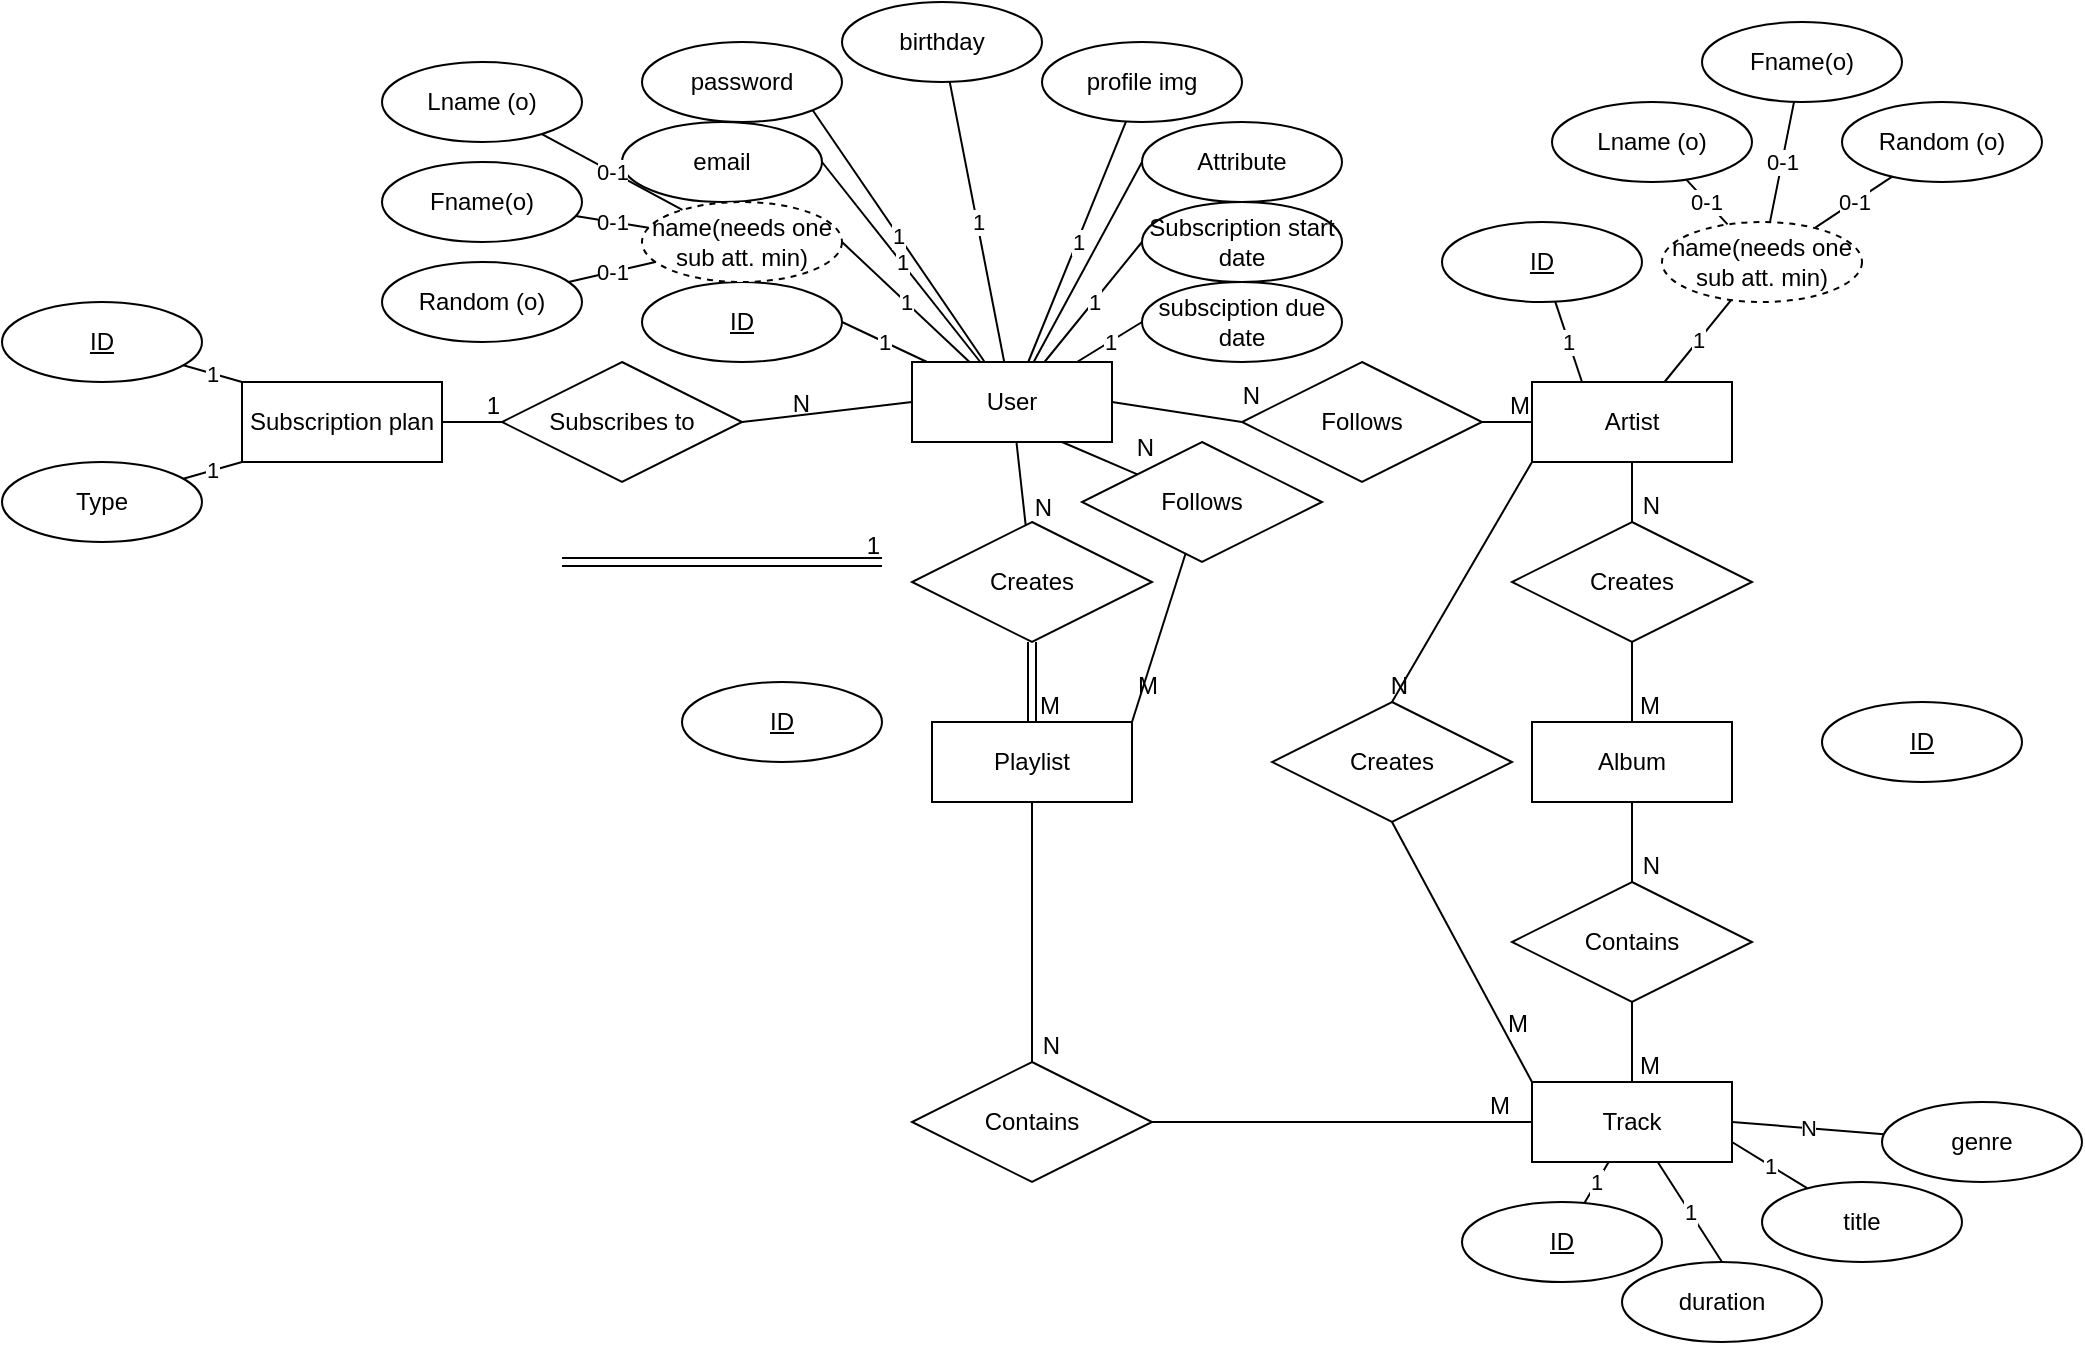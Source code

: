 <mxfile version="24.9.3">
  <diagram id="R2lEEEUBdFMjLlhIrx00" name="Page-1">
    <mxGraphModel dx="1557" dy="643" grid="1" gridSize="10" guides="1" tooltips="1" connect="1" arrows="1" fold="1" page="1" pageScale="1" pageWidth="850" pageHeight="1100" math="0" shadow="0" extFonts="Permanent Marker^https://fonts.googleapis.com/css?family=Permanent+Marker">
      <root>
        <mxCell id="0" />
        <mxCell id="1" parent="0" />
        <mxCell id="yKZ0u5D3wlYWX15F0u5D-1" value="User" style="whiteSpace=wrap;html=1;align=center;" parent="1" vertex="1">
          <mxGeometry x="215" y="420" width="100" height="40" as="geometry" />
        </mxCell>
        <mxCell id="yKZ0u5D3wlYWX15F0u5D-2" value="Subscription plan" style="whiteSpace=wrap;html=1;align=center;" parent="1" vertex="1">
          <mxGeometry x="-120" y="430" width="100" height="40" as="geometry" />
        </mxCell>
        <mxCell id="yKZ0u5D3wlYWX15F0u5D-3" value="Artist" style="whiteSpace=wrap;html=1;align=center;" parent="1" vertex="1">
          <mxGeometry x="525" y="430" width="100" height="40" as="geometry" />
        </mxCell>
        <mxCell id="yKZ0u5D3wlYWX15F0u5D-4" value="Album" style="whiteSpace=wrap;html=1;align=center;" parent="1" vertex="1">
          <mxGeometry x="525" y="600" width="100" height="40" as="geometry" />
        </mxCell>
        <mxCell id="yKZ0u5D3wlYWX15F0u5D-5" value="Track" style="whiteSpace=wrap;html=1;align=center;" parent="1" vertex="1">
          <mxGeometry x="525" y="780" width="100" height="40" as="geometry" />
        </mxCell>
        <mxCell id="yKZ0u5D3wlYWX15F0u5D-6" value="Playlist" style="whiteSpace=wrap;html=1;align=center;" parent="1" vertex="1">
          <mxGeometry x="225" y="600" width="100" height="40" as="geometry" />
        </mxCell>
        <mxCell id="yKZ0u5D3wlYWX15F0u5D-7" value="Creates" style="shape=rhombus;perimeter=rhombusPerimeter;whiteSpace=wrap;html=1;align=center;" parent="1" vertex="1">
          <mxGeometry x="395" y="590" width="120" height="60" as="geometry" />
        </mxCell>
        <mxCell id="yKZ0u5D3wlYWX15F0u5D-11" value="Follows" style="shape=rhombus;perimeter=rhombusPerimeter;whiteSpace=wrap;html=1;align=center;" parent="1" vertex="1">
          <mxGeometry x="300" y="460" width="120" height="60" as="geometry" />
        </mxCell>
        <mxCell id="yKZ0u5D3wlYWX15F0u5D-12" value="Follows" style="shape=rhombus;perimeter=rhombusPerimeter;whiteSpace=wrap;html=1;align=center;" parent="1" vertex="1">
          <mxGeometry x="380" y="420" width="120" height="60" as="geometry" />
        </mxCell>
        <mxCell id="yKZ0u5D3wlYWX15F0u5D-13" value="Creates" style="shape=rhombus;perimeter=rhombusPerimeter;whiteSpace=wrap;html=1;align=center;" parent="1" vertex="1">
          <mxGeometry x="515" y="500" width="120" height="60" as="geometry" />
        </mxCell>
        <mxCell id="yKZ0u5D3wlYWX15F0u5D-14" value="Creates" style="shape=rhombus;perimeter=rhombusPerimeter;whiteSpace=wrap;html=1;align=center;" parent="1" vertex="1">
          <mxGeometry x="215" y="500" width="120" height="60" as="geometry" />
        </mxCell>
        <mxCell id="yKZ0u5D3wlYWX15F0u5D-16" value="Subscribes to" style="shape=rhombus;perimeter=rhombusPerimeter;whiteSpace=wrap;html=1;align=center;" parent="1" vertex="1">
          <mxGeometry x="10" y="420" width="120" height="60" as="geometry" />
        </mxCell>
        <mxCell id="yKZ0u5D3wlYWX15F0u5D-17" value="Contains&lt;span style=&quot;color: rgba(0, 0, 0, 0); font-family: monospace; font-size: 0px; text-align: start; text-wrap-mode: nowrap;&quot;&gt;%3CmxGraphModel%3E%3Croot%3E%3CmxCell%20id%3D%220%22%2F%3E%3CmxCell%20id%3D%221%22%20parent%3D%220%22%2F%3E%3CmxCell%20id%3D%222%22%20value%3D%22Creates%22%20style%3D%22shape%3Drhombus%3Bperimeter%3DrhombusPerimeter%3BwhiteSpace%3Dwrap%3Bhtml%3D1%3Balign%3Dcenter%3B%22%20vertex%3D%221%22%20parent%3D%221%22%3E%3CmxGeometry%20x%3D%22190%22%20y%3D%22190%22%20width%3D%22120%22%20height%3D%2260%22%20as%3D%22geometry%22%2F%3E%3C%2FmxCell%3E%3C%2Froot%3E%3C%2FmxGraphModel%3E&lt;/span&gt;" style="shape=rhombus;perimeter=rhombusPerimeter;whiteSpace=wrap;html=1;align=center;" parent="1" vertex="1">
          <mxGeometry x="515" y="680" width="120" height="60" as="geometry" />
        </mxCell>
        <mxCell id="yKZ0u5D3wlYWX15F0u5D-18" value="Contains&lt;span style=&quot;color: rgba(0, 0, 0, 0); font-family: monospace; font-size: 0px; text-align: start; text-wrap-mode: nowrap;&quot;&gt;%3CmxGraphModel%3E%3Croot%3E%3CmxCell%20id%3D%220%22%2F%3E%3CmxCell%20id%3D%221%22%20parent%3D%220%22%2F%3E%3CmxCell%20id%3D%222%22%20value%3D%22Creates%22%20style%3D%22shape%3Drhombus%3Bperimeter%3DrhombusPerimeter%3BwhiteSpace%3Dwrap%3Bhtml%3D1%3Balign%3Dcenter%3B%22%20vertex%3D%221%22%20parent%3D%221%22%3E%3CmxGeometry%20x%3D%22190%22%20y%3D%22190%22%20width%3D%22120%22%20height%3D%2260%22%20as%3D%22geometry%22%2F%3E%3C%2FmxCell%3E%3C%2Froot%3E%3C%2FmxGraphModel%3E&lt;/span&gt;" style="shape=rhombus;perimeter=rhombusPerimeter;whiteSpace=wrap;html=1;align=center;" parent="1" vertex="1">
          <mxGeometry x="215" y="770" width="120" height="60" as="geometry" />
        </mxCell>
        <mxCell id="yKZ0u5D3wlYWX15F0u5D-19" value="" style="endArrow=none;html=1;rounded=0;" parent="1" source="yKZ0u5D3wlYWX15F0u5D-3" target="yKZ0u5D3wlYWX15F0u5D-13" edge="1">
          <mxGeometry relative="1" as="geometry">
            <mxPoint x="355" y="540" as="sourcePoint" />
            <mxPoint x="515" y="540" as="targetPoint" />
          </mxGeometry>
        </mxCell>
        <mxCell id="yKZ0u5D3wlYWX15F0u5D-20" value="N" style="resizable=0;html=1;whiteSpace=wrap;align=right;verticalAlign=bottom;" parent="yKZ0u5D3wlYWX15F0u5D-19" connectable="0" vertex="1">
          <mxGeometry x="1" relative="1" as="geometry">
            <mxPoint x="15" as="offset" />
          </mxGeometry>
        </mxCell>
        <mxCell id="yKZ0u5D3wlYWX15F0u5D-21" value="" style="endArrow=none;html=1;rounded=0;exitX=1;exitY=0.5;exitDx=0;exitDy=0;entryX=0;entryY=0.5;entryDx=0;entryDy=0;" parent="1" source="yKZ0u5D3wlYWX15F0u5D-1" target="yKZ0u5D3wlYWX15F0u5D-12" edge="1">
          <mxGeometry relative="1" as="geometry">
            <mxPoint x="320" y="440" as="sourcePoint" />
            <mxPoint x="370" y="440" as="targetPoint" />
          </mxGeometry>
        </mxCell>
        <mxCell id="yKZ0u5D3wlYWX15F0u5D-22" value="N" style="resizable=0;html=1;whiteSpace=wrap;align=right;verticalAlign=bottom;" parent="yKZ0u5D3wlYWX15F0u5D-21" connectable="0" vertex="1">
          <mxGeometry x="1" relative="1" as="geometry">
            <mxPoint x="10" y="-5" as="offset" />
          </mxGeometry>
        </mxCell>
        <mxCell id="yKZ0u5D3wlYWX15F0u5D-23" value="" style="endArrow=none;html=1;rounded=0;" parent="1" source="yKZ0u5D3wlYWX15F0u5D-12" target="yKZ0u5D3wlYWX15F0u5D-3" edge="1">
          <mxGeometry relative="1" as="geometry">
            <mxPoint x="490" y="460" as="sourcePoint" />
            <mxPoint x="520" y="470" as="targetPoint" />
          </mxGeometry>
        </mxCell>
        <mxCell id="yKZ0u5D3wlYWX15F0u5D-24" value="M" style="resizable=0;html=1;whiteSpace=wrap;align=right;verticalAlign=bottom;" parent="yKZ0u5D3wlYWX15F0u5D-23" connectable="0" vertex="1">
          <mxGeometry x="1" relative="1" as="geometry" />
        </mxCell>
        <mxCell id="yKZ0u5D3wlYWX15F0u5D-25" value="" style="endArrow=none;html=1;rounded=0;" parent="1" source="yKZ0u5D3wlYWX15F0u5D-13" target="yKZ0u5D3wlYWX15F0u5D-4" edge="1">
          <mxGeometry relative="1" as="geometry">
            <mxPoint x="495" y="450" as="sourcePoint" />
            <mxPoint x="535" y="450" as="targetPoint" />
          </mxGeometry>
        </mxCell>
        <mxCell id="yKZ0u5D3wlYWX15F0u5D-26" value="M" style="resizable=0;html=1;whiteSpace=wrap;align=right;verticalAlign=bottom;" parent="yKZ0u5D3wlYWX15F0u5D-25" connectable="0" vertex="1">
          <mxGeometry x="1" relative="1" as="geometry">
            <mxPoint x="15" as="offset" />
          </mxGeometry>
        </mxCell>
        <mxCell id="yKZ0u5D3wlYWX15F0u5D-27" value="" style="endArrow=none;html=1;rounded=0;" parent="1" source="yKZ0u5D3wlYWX15F0u5D-4" target="yKZ0u5D3wlYWX15F0u5D-17" edge="1">
          <mxGeometry relative="1" as="geometry">
            <mxPoint x="585" y="470" as="sourcePoint" />
            <mxPoint x="585" y="510" as="targetPoint" />
          </mxGeometry>
        </mxCell>
        <mxCell id="yKZ0u5D3wlYWX15F0u5D-28" value="N" style="resizable=0;html=1;whiteSpace=wrap;align=right;verticalAlign=bottom;" parent="yKZ0u5D3wlYWX15F0u5D-27" connectable="0" vertex="1">
          <mxGeometry x="1" relative="1" as="geometry">
            <mxPoint x="15" as="offset" />
          </mxGeometry>
        </mxCell>
        <mxCell id="yKZ0u5D3wlYWX15F0u5D-29" value="" style="endArrow=none;html=1;rounded=0;" parent="1" source="yKZ0u5D3wlYWX15F0u5D-17" target="yKZ0u5D3wlYWX15F0u5D-5" edge="1">
          <mxGeometry relative="1" as="geometry">
            <mxPoint x="585" y="570" as="sourcePoint" />
            <mxPoint x="585" y="610" as="targetPoint" />
          </mxGeometry>
        </mxCell>
        <mxCell id="yKZ0u5D3wlYWX15F0u5D-30" value="M" style="resizable=0;html=1;whiteSpace=wrap;align=right;verticalAlign=bottom;" parent="yKZ0u5D3wlYWX15F0u5D-29" connectable="0" vertex="1">
          <mxGeometry x="1" relative="1" as="geometry">
            <mxPoint x="15" as="offset" />
          </mxGeometry>
        </mxCell>
        <mxCell id="yKZ0u5D3wlYWX15F0u5D-31" value="" style="endArrow=none;html=1;rounded=0;" parent="1" source="yKZ0u5D3wlYWX15F0u5D-1" target="yKZ0u5D3wlYWX15F0u5D-14" edge="1">
          <mxGeometry relative="1" as="geometry">
            <mxPoint x="180" y="490" as="sourcePoint" />
            <mxPoint x="340" y="490" as="targetPoint" />
          </mxGeometry>
        </mxCell>
        <mxCell id="yKZ0u5D3wlYWX15F0u5D-32" value="N" style="resizable=0;html=1;whiteSpace=wrap;align=right;verticalAlign=bottom;" parent="yKZ0u5D3wlYWX15F0u5D-31" connectable="0" vertex="1">
          <mxGeometry x="1" relative="1" as="geometry">
            <mxPoint x="15" as="offset" />
          </mxGeometry>
        </mxCell>
        <mxCell id="yKZ0u5D3wlYWX15F0u5D-33" value="" style="shape=link;html=1;rounded=0;" parent="1" source="yKZ0u5D3wlYWX15F0u5D-14" target="yKZ0u5D3wlYWX15F0u5D-6" edge="1">
          <mxGeometry relative="1" as="geometry">
            <mxPoint x="100" y="600" as="sourcePoint" />
            <mxPoint x="260" y="600" as="targetPoint" />
          </mxGeometry>
        </mxCell>
        <mxCell id="yKZ0u5D3wlYWX15F0u5D-34" value="M" style="resizable=0;html=1;whiteSpace=wrap;align=right;verticalAlign=bottom;" parent="yKZ0u5D3wlYWX15F0u5D-33" connectable="0" vertex="1">
          <mxGeometry x="1" relative="1" as="geometry">
            <mxPoint x="15" as="offset" />
          </mxGeometry>
        </mxCell>
        <mxCell id="yKZ0u5D3wlYWX15F0u5D-35" value="" style="endArrow=none;html=1;rounded=0;entryX=0.5;entryY=0;entryDx=0;entryDy=0;" parent="1" source="yKZ0u5D3wlYWX15F0u5D-6" target="yKZ0u5D3wlYWX15F0u5D-18" edge="1">
          <mxGeometry relative="1" as="geometry">
            <mxPoint x="180" y="710" as="sourcePoint" />
            <mxPoint x="340" y="710" as="targetPoint" />
          </mxGeometry>
        </mxCell>
        <mxCell id="yKZ0u5D3wlYWX15F0u5D-36" value="N" style="resizable=0;html=1;whiteSpace=wrap;align=right;verticalAlign=bottom;" parent="yKZ0u5D3wlYWX15F0u5D-35" connectable="0" vertex="1">
          <mxGeometry x="1" relative="1" as="geometry">
            <mxPoint x="15" as="offset" />
          </mxGeometry>
        </mxCell>
        <mxCell id="yKZ0u5D3wlYWX15F0u5D-37" value="" style="endArrow=none;html=1;rounded=0;exitX=1;exitY=0.5;exitDx=0;exitDy=0;" parent="1" source="yKZ0u5D3wlYWX15F0u5D-18" target="yKZ0u5D3wlYWX15F0u5D-5" edge="1">
          <mxGeometry relative="1" as="geometry">
            <mxPoint x="320" y="710" as="sourcePoint" />
            <mxPoint x="480" y="710" as="targetPoint" />
          </mxGeometry>
        </mxCell>
        <mxCell id="yKZ0u5D3wlYWX15F0u5D-38" value="M" style="resizable=0;html=1;whiteSpace=wrap;align=right;verticalAlign=bottom;" parent="yKZ0u5D3wlYWX15F0u5D-37" connectable="0" vertex="1">
          <mxGeometry x="1" relative="1" as="geometry">
            <mxPoint x="-10" as="offset" />
          </mxGeometry>
        </mxCell>
        <mxCell id="yKZ0u5D3wlYWX15F0u5D-39" value="" style="endArrow=none;html=1;rounded=0;exitX=0;exitY=0.5;exitDx=0;exitDy=0;entryX=1;entryY=0.5;entryDx=0;entryDy=0;" parent="1" source="yKZ0u5D3wlYWX15F0u5D-1" target="yKZ0u5D3wlYWX15F0u5D-16" edge="1">
          <mxGeometry relative="1" as="geometry">
            <mxPoint x="100" y="510" as="sourcePoint" />
            <mxPoint x="260" y="510" as="targetPoint" />
          </mxGeometry>
        </mxCell>
        <mxCell id="yKZ0u5D3wlYWX15F0u5D-40" value="N" style="resizable=0;html=1;whiteSpace=wrap;align=right;verticalAlign=bottom;" parent="yKZ0u5D3wlYWX15F0u5D-39" connectable="0" vertex="1">
          <mxGeometry x="1" relative="1" as="geometry">
            <mxPoint x="35" as="offset" />
          </mxGeometry>
        </mxCell>
        <mxCell id="yKZ0u5D3wlYWX15F0u5D-43" value="" style="endArrow=none;html=1;rounded=0;exitX=1;exitY=0.5;exitDx=0;exitDy=0;entryX=0;entryY=0.5;entryDx=0;entryDy=0;" parent="1" source="yKZ0u5D3wlYWX15F0u5D-2" target="yKZ0u5D3wlYWX15F0u5D-16" edge="1">
          <mxGeometry relative="1" as="geometry">
            <mxPoint x="-50" y="510" as="sourcePoint" />
            <mxPoint x="110" y="510" as="targetPoint" />
          </mxGeometry>
        </mxCell>
        <mxCell id="yKZ0u5D3wlYWX15F0u5D-44" value="1" style="resizable=0;html=1;whiteSpace=wrap;align=right;verticalAlign=bottom;" parent="yKZ0u5D3wlYWX15F0u5D-43" connectable="0" vertex="1">
          <mxGeometry x="1" relative="1" as="geometry" />
        </mxCell>
        <mxCell id="yKZ0u5D3wlYWX15F0u5D-45" value="" style="endArrow=none;html=1;rounded=0;exitX=0.75;exitY=1;exitDx=0;exitDy=0;" parent="1" source="yKZ0u5D3wlYWX15F0u5D-1" target="yKZ0u5D3wlYWX15F0u5D-11" edge="1">
          <mxGeometry relative="1" as="geometry">
            <mxPoint x="330" y="580" as="sourcePoint" />
            <mxPoint x="490" y="580" as="targetPoint" />
          </mxGeometry>
        </mxCell>
        <mxCell id="yKZ0u5D3wlYWX15F0u5D-46" value="N" style="resizable=0;html=1;whiteSpace=wrap;align=right;verticalAlign=bottom;" parent="yKZ0u5D3wlYWX15F0u5D-45" connectable="0" vertex="1">
          <mxGeometry x="1" relative="1" as="geometry">
            <mxPoint x="10" y="-5" as="offset" />
          </mxGeometry>
        </mxCell>
        <mxCell id="yKZ0u5D3wlYWX15F0u5D-47" value="" style="endArrow=none;html=1;rounded=0;entryX=1;entryY=0;entryDx=0;entryDy=0;" parent="1" source="yKZ0u5D3wlYWX15F0u5D-11" target="yKZ0u5D3wlYWX15F0u5D-6" edge="1">
          <mxGeometry relative="1" as="geometry">
            <mxPoint x="495" y="450" as="sourcePoint" />
            <mxPoint x="340" y="530" as="targetPoint" />
          </mxGeometry>
        </mxCell>
        <mxCell id="yKZ0u5D3wlYWX15F0u5D-48" value="M" style="resizable=0;html=1;whiteSpace=wrap;align=right;verticalAlign=bottom;" parent="yKZ0u5D3wlYWX15F0u5D-47" connectable="0" vertex="1">
          <mxGeometry x="1" relative="1" as="geometry">
            <mxPoint x="15" y="-10" as="offset" />
          </mxGeometry>
        </mxCell>
        <mxCell id="yKZ0u5D3wlYWX15F0u5D-50" value="" style="endArrow=none;html=1;rounded=0;exitX=0;exitY=1;exitDx=0;exitDy=0;entryX=0.5;entryY=0;entryDx=0;entryDy=0;" parent="1" source="yKZ0u5D3wlYWX15F0u5D-3" target="yKZ0u5D3wlYWX15F0u5D-7" edge="1">
          <mxGeometry relative="1" as="geometry">
            <mxPoint x="585" y="470" as="sourcePoint" />
            <mxPoint x="585" y="510" as="targetPoint" />
          </mxGeometry>
        </mxCell>
        <mxCell id="yKZ0u5D3wlYWX15F0u5D-51" value="N" style="resizable=0;html=1;whiteSpace=wrap;align=right;verticalAlign=bottom;" parent="yKZ0u5D3wlYWX15F0u5D-50" connectable="0" vertex="1">
          <mxGeometry x="1" relative="1" as="geometry">
            <mxPoint x="10" as="offset" />
          </mxGeometry>
        </mxCell>
        <mxCell id="yKZ0u5D3wlYWX15F0u5D-52" value="" style="endArrow=none;html=1;rounded=0;exitX=0.5;exitY=1;exitDx=0;exitDy=0;entryX=0;entryY=0;entryDx=0;entryDy=0;" parent="1" source="yKZ0u5D3wlYWX15F0u5D-7" target="yKZ0u5D3wlYWX15F0u5D-5" edge="1">
          <mxGeometry relative="1" as="geometry">
            <mxPoint x="585" y="570" as="sourcePoint" />
            <mxPoint x="585" y="610" as="targetPoint" />
          </mxGeometry>
        </mxCell>
        <mxCell id="yKZ0u5D3wlYWX15F0u5D-53" value="M" style="resizable=0;html=1;whiteSpace=wrap;align=right;verticalAlign=bottom;" parent="yKZ0u5D3wlYWX15F0u5D-52" connectable="0" vertex="1">
          <mxGeometry x="1" relative="1" as="geometry">
            <mxPoint y="-20" as="offset" />
          </mxGeometry>
        </mxCell>
        <mxCell id="yKZ0u5D3wlYWX15F0u5D-55" value="ID" style="ellipse;whiteSpace=wrap;html=1;align=center;fontStyle=4;" parent="1" vertex="1">
          <mxGeometry x="670" y="590" width="100" height="40" as="geometry" />
        </mxCell>
        <mxCell id="yKZ0u5D3wlYWX15F0u5D-57" value="ID" style="ellipse;whiteSpace=wrap;html=1;align=center;fontStyle=4;" parent="1" vertex="1">
          <mxGeometry x="480" y="350" width="100" height="40" as="geometry" />
        </mxCell>
        <mxCell id="yKZ0u5D3wlYWX15F0u5D-58" value="ID" style="ellipse;whiteSpace=wrap;html=1;align=center;fontStyle=4;" parent="1" vertex="1">
          <mxGeometry x="100" y="580" width="100" height="40" as="geometry" />
        </mxCell>
        <mxCell id="yKZ0u5D3wlYWX15F0u5D-59" value="ID" style="ellipse;whiteSpace=wrap;html=1;align=center;fontStyle=4;" parent="1" vertex="1">
          <mxGeometry x="80" y="380" width="100" height="40" as="geometry" />
        </mxCell>
        <mxCell id="yKZ0u5D3wlYWX15F0u5D-60" value="ID" style="ellipse;whiteSpace=wrap;html=1;align=center;fontStyle=4;" parent="1" vertex="1">
          <mxGeometry x="-240" y="390" width="100" height="40" as="geometry" />
        </mxCell>
        <mxCell id="yKZ0u5D3wlYWX15F0u5D-61" value="ID" style="ellipse;whiteSpace=wrap;html=1;align=center;fontStyle=4;" parent="1" vertex="1">
          <mxGeometry x="490" y="840" width="100" height="40" as="geometry" />
        </mxCell>
        <mxCell id="yKZ0u5D3wlYWX15F0u5D-63" value="Type" style="ellipse;whiteSpace=wrap;html=1;align=center;" parent="1" vertex="1">
          <mxGeometry x="-240" y="470" width="100" height="40" as="geometry" />
        </mxCell>
        <mxCell id="yKZ0u5D3wlYWX15F0u5D-65" value="1" style="endArrow=none;html=1;rounded=0;entryX=0;entryY=0;entryDx=0;entryDy=0;" parent="1" source="yKZ0u5D3wlYWX15F0u5D-60" target="yKZ0u5D3wlYWX15F0u5D-2" edge="1">
          <mxGeometry relative="1" as="geometry">
            <mxPoint x="-130" y="520" as="sourcePoint" />
            <mxPoint x="30" y="520" as="targetPoint" />
          </mxGeometry>
        </mxCell>
        <mxCell id="yKZ0u5D3wlYWX15F0u5D-66" value="1" style="endArrow=none;html=1;rounded=0;entryX=0;entryY=1;entryDx=0;entryDy=0;" parent="1" source="yKZ0u5D3wlYWX15F0u5D-63" target="yKZ0u5D3wlYWX15F0u5D-2" edge="1">
          <mxGeometry relative="1" as="geometry">
            <mxPoint x="-109" y="416" as="sourcePoint" />
            <mxPoint x="-80" y="430" as="targetPoint" />
          </mxGeometry>
        </mxCell>
        <mxCell id="yKZ0u5D3wlYWX15F0u5D-68" value="1" style="endArrow=none;html=1;rounded=0;exitX=1;exitY=0.5;exitDx=0;exitDy=0;" parent="1" source="yKZ0u5D3wlYWX15F0u5D-59" target="yKZ0u5D3wlYWX15F0u5D-1" edge="1">
          <mxGeometry relative="1" as="geometry">
            <mxPoint x="301" y="357" as="sourcePoint" />
            <mxPoint x="335" y="380" as="targetPoint" />
          </mxGeometry>
        </mxCell>
        <mxCell id="yKZ0u5D3wlYWX15F0u5D-70" value="1" style="endArrow=none;html=1;rounded=0;entryX=0.25;entryY=0;entryDx=0;entryDy=0;" parent="1" source="yKZ0u5D3wlYWX15F0u5D-57" target="yKZ0u5D3wlYWX15F0u5D-3" edge="1">
          <mxGeometry relative="1" as="geometry">
            <mxPoint x="222" y="398" as="sourcePoint" />
            <mxPoint x="261" y="430" as="targetPoint" />
          </mxGeometry>
        </mxCell>
        <mxCell id="yKZ0u5D3wlYWX15F0u5D-72" value="email" style="ellipse;whiteSpace=wrap;html=1;align=center;" parent="1" vertex="1">
          <mxGeometry x="70" y="300" width="100" height="40" as="geometry" />
        </mxCell>
        <mxCell id="yKZ0u5D3wlYWX15F0u5D-73" value="password" style="ellipse;whiteSpace=wrap;html=1;align=center;" parent="1" vertex="1">
          <mxGeometry x="80" y="260" width="100" height="40" as="geometry" />
        </mxCell>
        <mxCell id="yKZ0u5D3wlYWX15F0u5D-74" value="birthday" style="ellipse;whiteSpace=wrap;html=1;align=center;" parent="1" vertex="1">
          <mxGeometry x="180" y="240" width="100" height="40" as="geometry" />
        </mxCell>
        <mxCell id="yKZ0u5D3wlYWX15F0u5D-75" value="profile img" style="ellipse;whiteSpace=wrap;html=1;align=center;" parent="1" vertex="1">
          <mxGeometry x="280" y="260" width="100" height="40" as="geometry" />
        </mxCell>
        <mxCell id="yKZ0u5D3wlYWX15F0u5D-76" value="subsciption due date" style="ellipse;whiteSpace=wrap;html=1;align=center;" parent="1" vertex="1">
          <mxGeometry x="330" y="380" width="100" height="40" as="geometry" />
        </mxCell>
        <mxCell id="yKZ0u5D3wlYWX15F0u5D-77" value="Subscription start date" style="ellipse;whiteSpace=wrap;html=1;align=center;" parent="1" vertex="1">
          <mxGeometry x="330" y="340" width="100" height="40" as="geometry" />
        </mxCell>
        <mxCell id="yKZ0u5D3wlYWX15F0u5D-78" value="Attribute" style="ellipse;whiteSpace=wrap;html=1;align=center;" parent="1" vertex="1">
          <mxGeometry x="330" y="300" width="100" height="40" as="geometry" />
        </mxCell>
        <mxCell id="yKZ0u5D3wlYWX15F0u5D-80" value="name(needs one sub att. min)" style="ellipse;whiteSpace=wrap;html=1;align=center;dashed=1;" parent="1" vertex="1">
          <mxGeometry x="80" y="340" width="100" height="40" as="geometry" />
        </mxCell>
        <mxCell id="yKZ0u5D3wlYWX15F0u5D-84" value="Fname(o)" style="ellipse;whiteSpace=wrap;html=1;align=center;" parent="1" vertex="1">
          <mxGeometry x="-50" y="320" width="100" height="40" as="geometry" />
        </mxCell>
        <mxCell id="yKZ0u5D3wlYWX15F0u5D-85" value="Lname (o)" style="ellipse;whiteSpace=wrap;html=1;align=center;" parent="1" vertex="1">
          <mxGeometry x="-50" y="270" width="100" height="40" as="geometry" />
        </mxCell>
        <mxCell id="yKZ0u5D3wlYWX15F0u5D-87" value="&lt;span style=&quot;color: rgb(0, 0, 0); font-family: Helvetica; font-size: 11px; font-style: normal; font-variant-ligatures: normal; font-variant-caps: normal; font-weight: 400; letter-spacing: normal; orphans: 2; text-align: center; text-indent: 0px; text-transform: none; widows: 2; word-spacing: 0px; -webkit-text-stroke-width: 0px; white-space: nowrap; background-color: rgb(255, 255, 255); text-decoration-thickness: initial; text-decoration-style: initial; text-decoration-color: initial; display: inline !important; float: none;&quot;&gt;0-1&lt;/span&gt;" style="endArrow=none;html=1;rounded=0;" parent="1" source="yKZ0u5D3wlYWX15F0u5D-84" target="yKZ0u5D3wlYWX15F0u5D-80" edge="1">
          <mxGeometry relative="1" as="geometry">
            <mxPoint x="-40" y="220" as="sourcePoint" />
            <mxPoint x="120" y="220" as="targetPoint" />
          </mxGeometry>
        </mxCell>
        <mxCell id="yKZ0u5D3wlYWX15F0u5D-88" value="0-1" style="endArrow=none;html=1;rounded=0;" parent="1" source="yKZ0u5D3wlYWX15F0u5D-85" target="yKZ0u5D3wlYWX15F0u5D-80" edge="1">
          <mxGeometry relative="1" as="geometry">
            <mxPoint x="45" y="324" as="sourcePoint" />
            <mxPoint x="95" y="346" as="targetPoint" />
          </mxGeometry>
        </mxCell>
        <mxCell id="yKZ0u5D3wlYWX15F0u5D-89" value="1" style="endArrow=none;html=1;rounded=0;exitX=1;exitY=0.5;exitDx=0;exitDy=0;" parent="1" source="yKZ0u5D3wlYWX15F0u5D-72" target="yKZ0u5D3wlYWX15F0u5D-1" edge="1">
          <mxGeometry relative="1" as="geometry">
            <mxPoint x="45" y="324" as="sourcePoint" />
            <mxPoint x="95" y="346" as="targetPoint" />
          </mxGeometry>
        </mxCell>
        <mxCell id="yKZ0u5D3wlYWX15F0u5D-90" value="1" style="endArrow=none;html=1;rounded=0;exitX=1;exitY=1;exitDx=0;exitDy=0;" parent="1" source="yKZ0u5D3wlYWX15F0u5D-73" target="yKZ0u5D3wlYWX15F0u5D-1" edge="1">
          <mxGeometry relative="1" as="geometry">
            <mxPoint x="193" y="330" as="sourcePoint" />
            <mxPoint x="270" y="430" as="targetPoint" />
          </mxGeometry>
        </mxCell>
        <mxCell id="yKZ0u5D3wlYWX15F0u5D-91" value="1" style="endArrow=none;html=1;rounded=0;" parent="1" source="yKZ0u5D3wlYWX15F0u5D-74" target="yKZ0u5D3wlYWX15F0u5D-1" edge="1">
          <mxGeometry relative="1" as="geometry">
            <mxPoint x="200" y="300" as="sourcePoint" />
            <mxPoint x="265" y="430" as="targetPoint" />
          </mxGeometry>
        </mxCell>
        <mxCell id="yKZ0u5D3wlYWX15F0u5D-92" value="1" style="endArrow=none;html=1;rounded=0;" parent="1" source="yKZ0u5D3wlYWX15F0u5D-75" target="yKZ0u5D3wlYWX15F0u5D-1" edge="1">
          <mxGeometry relative="1" as="geometry">
            <mxPoint x="275" y="270" as="sourcePoint" />
            <mxPoint x="275" y="430" as="targetPoint" />
          </mxGeometry>
        </mxCell>
        <mxCell id="yKZ0u5D3wlYWX15F0u5D-93" value="" style="endArrow=none;html=1;rounded=0;exitX=0;exitY=0.5;exitDx=0;exitDy=0;" parent="1" source="yKZ0u5D3wlYWX15F0u5D-78" target="yKZ0u5D3wlYWX15F0u5D-1" edge="1">
          <mxGeometry relative="1" as="geometry">
            <mxPoint x="332" y="310" as="sourcePoint" />
            <mxPoint x="283" y="430" as="targetPoint" />
          </mxGeometry>
        </mxCell>
        <mxCell id="yKZ0u5D3wlYWX15F0u5D-94" value="1" style="endArrow=none;html=1;rounded=0;exitX=0;exitY=0.5;exitDx=0;exitDy=0;" parent="1" source="yKZ0u5D3wlYWX15F0u5D-77" target="yKZ0u5D3wlYWX15F0u5D-1" edge="1">
          <mxGeometry relative="1" as="geometry">
            <mxPoint x="355" y="349" as="sourcePoint" />
            <mxPoint x="291" y="430" as="targetPoint" />
          </mxGeometry>
        </mxCell>
        <mxCell id="yKZ0u5D3wlYWX15F0u5D-95" value="1" style="endArrow=none;html=1;rounded=0;exitX=0;exitY=0.5;exitDx=0;exitDy=0;" parent="1" source="yKZ0u5D3wlYWX15F0u5D-76" target="yKZ0u5D3wlYWX15F0u5D-1" edge="1">
          <mxGeometry relative="1" as="geometry">
            <mxPoint x="314" y="387" as="sourcePoint" />
            <mxPoint x="260" y="424.0" as="targetPoint" />
          </mxGeometry>
        </mxCell>
        <mxCell id="yKZ0u5D3wlYWX15F0u5D-96" value="1" style="endArrow=none;html=1;rounded=0;exitX=1;exitY=0.5;exitDx=0;exitDy=0;" parent="1" source="yKZ0u5D3wlYWX15F0u5D-80" target="yKZ0u5D3wlYWX15F0u5D-1" edge="1">
          <mxGeometry relative="1" as="geometry">
            <mxPoint x="193" y="330" as="sourcePoint" />
            <mxPoint x="261" y="430" as="targetPoint" />
          </mxGeometry>
        </mxCell>
        <mxCell id="KcFt13vw23fe0HxH1k5O-15" value="name(needs one sub att. min)" style="ellipse;whiteSpace=wrap;html=1;align=center;dashed=1;" vertex="1" parent="1">
          <mxGeometry x="590" y="350" width="100" height="40" as="geometry" />
        </mxCell>
        <mxCell id="KcFt13vw23fe0HxH1k5O-17" value="Random (o)" style="ellipse;whiteSpace=wrap;html=1;align=center;" vertex="1" parent="1">
          <mxGeometry x="-50" y="370" width="100" height="40" as="geometry" />
        </mxCell>
        <mxCell id="KcFt13vw23fe0HxH1k5O-18" value="0-1" style="endArrow=none;html=1;rounded=0;" edge="1" parent="1" source="KcFt13vw23fe0HxH1k5O-17" target="yKZ0u5D3wlYWX15F0u5D-80">
          <mxGeometry relative="1" as="geometry">
            <mxPoint x="47" y="322" as="sourcePoint" />
            <mxPoint x="109" y="354" as="targetPoint" />
          </mxGeometry>
        </mxCell>
        <mxCell id="KcFt13vw23fe0HxH1k5O-19" value="Fname(o)" style="ellipse;whiteSpace=wrap;html=1;align=center;" vertex="1" parent="1">
          <mxGeometry x="610" y="250" width="100" height="40" as="geometry" />
        </mxCell>
        <mxCell id="KcFt13vw23fe0HxH1k5O-20" value="Lname (o)" style="ellipse;whiteSpace=wrap;html=1;align=center;" vertex="1" parent="1">
          <mxGeometry x="535" y="290" width="100" height="40" as="geometry" />
        </mxCell>
        <mxCell id="KcFt13vw23fe0HxH1k5O-21" value="Random (o)" style="ellipse;whiteSpace=wrap;html=1;align=center;" vertex="1" parent="1">
          <mxGeometry x="680" y="290" width="100" height="40" as="geometry" />
        </mxCell>
        <mxCell id="KcFt13vw23fe0HxH1k5O-22" value="0-1" style="endArrow=none;html=1;rounded=0;" edge="1" parent="1" source="KcFt13vw23fe0HxH1k5O-20" target="KcFt13vw23fe0HxH1k5O-15">
          <mxGeometry relative="1" as="geometry">
            <mxPoint x="490" y="230" as="sourcePoint" />
            <mxPoint x="650" y="230" as="targetPoint" />
          </mxGeometry>
        </mxCell>
        <mxCell id="KcFt13vw23fe0HxH1k5O-23" value="0-1" style="endArrow=none;html=1;rounded=0;" edge="1" parent="1" source="KcFt13vw23fe0HxH1k5O-15" target="KcFt13vw23fe0HxH1k5O-19">
          <mxGeometry relative="1" as="geometry">
            <mxPoint x="530" y="250" as="sourcePoint" />
            <mxPoint x="690" y="260" as="targetPoint" />
          </mxGeometry>
        </mxCell>
        <mxCell id="KcFt13vw23fe0HxH1k5O-24" value="0-1" style="endArrow=none;html=1;rounded=0;" edge="1" parent="1">
          <mxGeometry relative="1" as="geometry">
            <mxPoint x="705.275" y="327.15" as="sourcePoint" />
            <mxPoint x="666.652" y="352.833" as="targetPoint" />
          </mxGeometry>
        </mxCell>
        <mxCell id="KcFt13vw23fe0HxH1k5O-26" value="1" style="endArrow=none;html=1;rounded=0;" edge="1" parent="1" source="yKZ0u5D3wlYWX15F0u5D-3" target="KcFt13vw23fe0HxH1k5O-15">
          <mxGeometry relative="1" as="geometry">
            <mxPoint x="660" y="420" as="sourcePoint" />
            <mxPoint x="820" y="420" as="targetPoint" />
          </mxGeometry>
        </mxCell>
        <mxCell id="KcFt13vw23fe0HxH1k5O-28" value="" style="shape=link;html=1;rounded=0;" edge="1" parent="1">
          <mxGeometry relative="1" as="geometry">
            <mxPoint x="40" y="520" as="sourcePoint" />
            <mxPoint x="200" y="520" as="targetPoint" />
          </mxGeometry>
        </mxCell>
        <mxCell id="KcFt13vw23fe0HxH1k5O-29" value="1" style="resizable=0;html=1;whiteSpace=wrap;align=right;verticalAlign=bottom;" connectable="0" vertex="1" parent="KcFt13vw23fe0HxH1k5O-28">
          <mxGeometry x="1" relative="1" as="geometry" />
        </mxCell>
        <mxCell id="KcFt13vw23fe0HxH1k5O-30" value="1" style="endArrow=none;html=1;rounded=0;" edge="1" parent="1" source="yKZ0u5D3wlYWX15F0u5D-61" target="yKZ0u5D3wlYWX15F0u5D-5">
          <mxGeometry relative="1" as="geometry">
            <mxPoint x="601" y="440" as="sourcePoint" />
            <mxPoint x="635" y="399" as="targetPoint" />
          </mxGeometry>
        </mxCell>
        <mxCell id="KcFt13vw23fe0HxH1k5O-31" value="duration" style="ellipse;whiteSpace=wrap;html=1;align=center;" vertex="1" parent="1">
          <mxGeometry x="570" y="870" width="100" height="40" as="geometry" />
        </mxCell>
        <mxCell id="KcFt13vw23fe0HxH1k5O-32" value="title" style="ellipse;whiteSpace=wrap;html=1;align=center;" vertex="1" parent="1">
          <mxGeometry x="640" y="830" width="100" height="40" as="geometry" />
        </mxCell>
        <mxCell id="KcFt13vw23fe0HxH1k5O-33" value="1" style="endArrow=none;html=1;rounded=0;exitX=0.5;exitY=0;exitDx=0;exitDy=0;" edge="1" parent="1" source="KcFt13vw23fe0HxH1k5O-31" target="yKZ0u5D3wlYWX15F0u5D-5">
          <mxGeometry relative="1" as="geometry">
            <mxPoint x="561" y="851" as="sourcePoint" />
            <mxPoint x="573" y="830" as="targetPoint" />
          </mxGeometry>
        </mxCell>
        <mxCell id="KcFt13vw23fe0HxH1k5O-34" value="1" style="endArrow=none;html=1;rounded=0;entryX=1;entryY=0.75;entryDx=0;entryDy=0;" edge="1" parent="1" source="KcFt13vw23fe0HxH1k5O-32" target="yKZ0u5D3wlYWX15F0u5D-5">
          <mxGeometry relative="1" as="geometry">
            <mxPoint x="571" y="861" as="sourcePoint" />
            <mxPoint x="583" y="840" as="targetPoint" />
          </mxGeometry>
        </mxCell>
        <mxCell id="KcFt13vw23fe0HxH1k5O-36" value="genre" style="ellipse;whiteSpace=wrap;html=1;align=center;" vertex="1" parent="1">
          <mxGeometry x="700" y="790" width="100" height="40" as="geometry" />
        </mxCell>
        <mxCell id="KcFt13vw23fe0HxH1k5O-37" value="N" style="endArrow=none;html=1;rounded=0;entryX=1;entryY=0.5;entryDx=0;entryDy=0;" edge="1" parent="1" source="KcFt13vw23fe0HxH1k5O-36" target="yKZ0u5D3wlYWX15F0u5D-5">
          <mxGeometry relative="1" as="geometry">
            <mxPoint x="581" y="871" as="sourcePoint" />
            <mxPoint x="593" y="850" as="targetPoint" />
          </mxGeometry>
        </mxCell>
      </root>
    </mxGraphModel>
  </diagram>
</mxfile>
